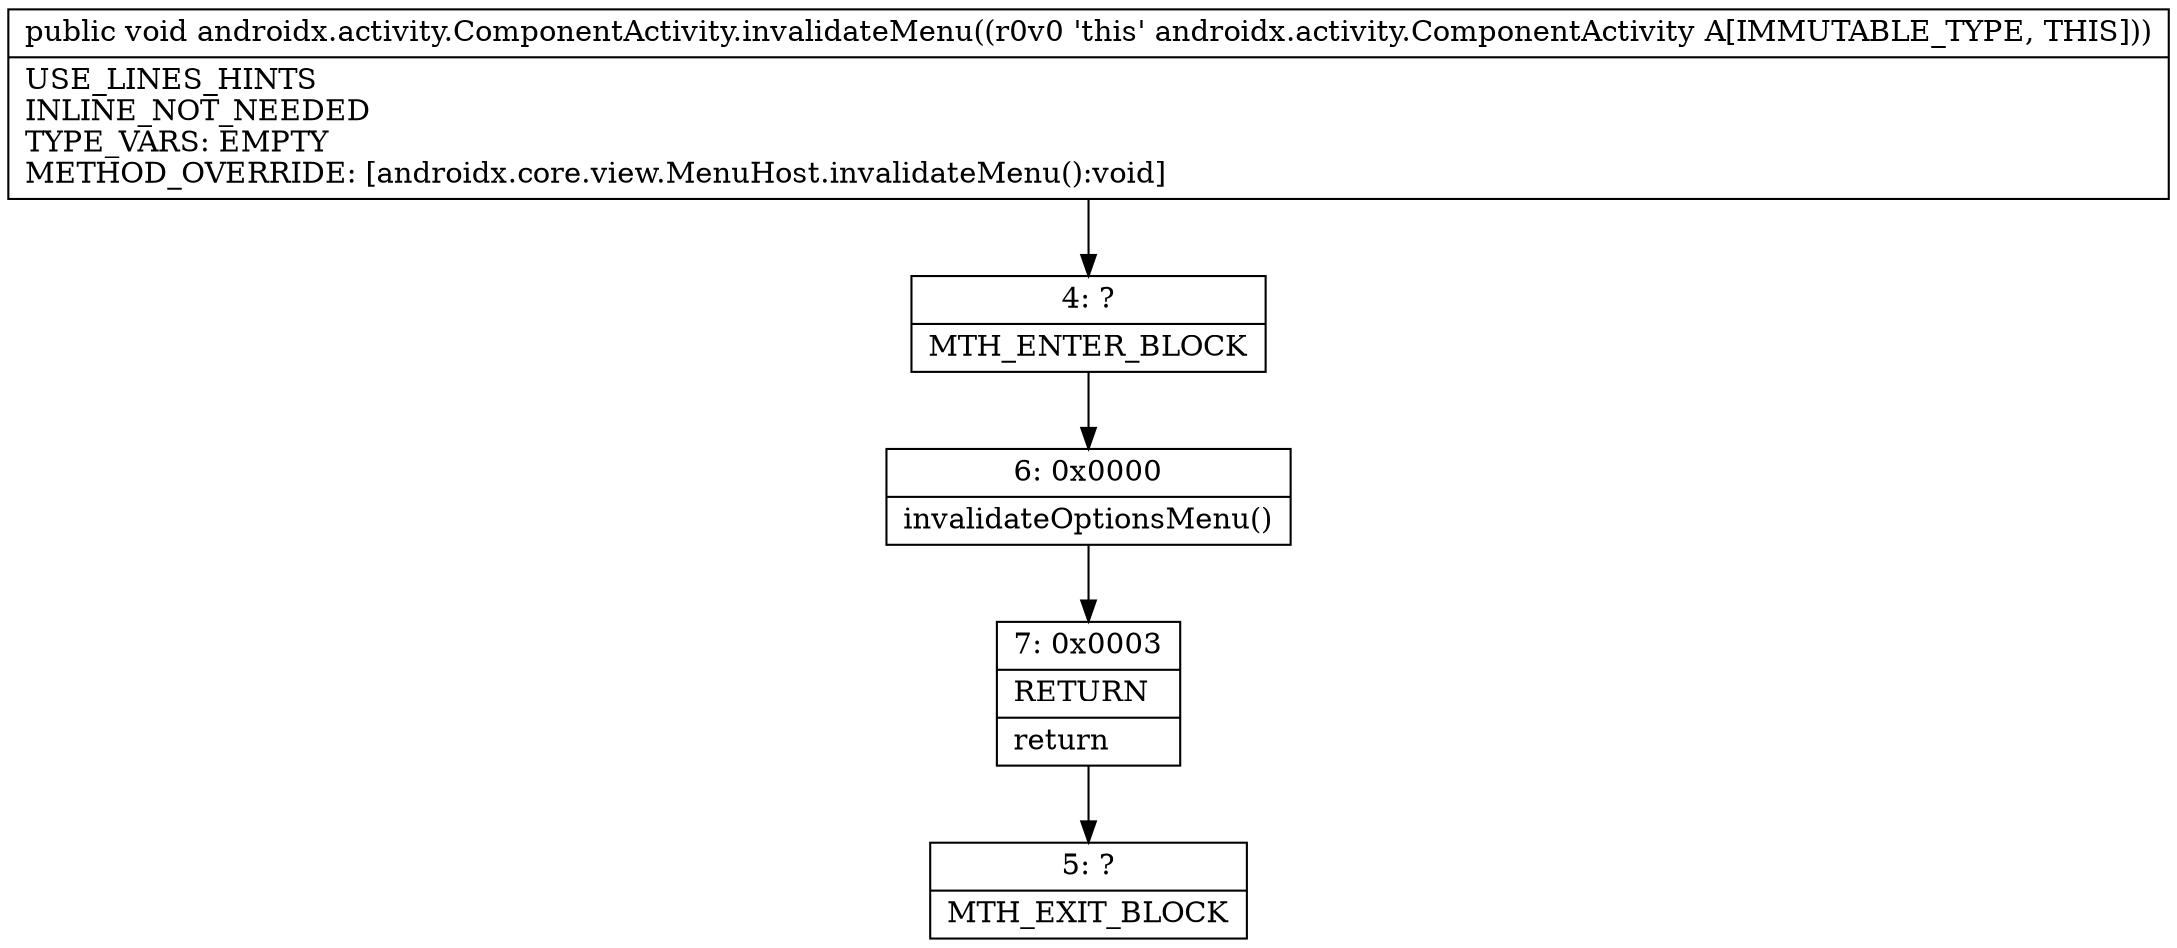 digraph "CFG forandroidx.activity.ComponentActivity.invalidateMenu()V" {
Node_4 [shape=record,label="{4\:\ ?|MTH_ENTER_BLOCK\l}"];
Node_6 [shape=record,label="{6\:\ 0x0000|invalidateOptionsMenu()\l}"];
Node_7 [shape=record,label="{7\:\ 0x0003|RETURN\l|return\l}"];
Node_5 [shape=record,label="{5\:\ ?|MTH_EXIT_BLOCK\l}"];
MethodNode[shape=record,label="{public void androidx.activity.ComponentActivity.invalidateMenu((r0v0 'this' androidx.activity.ComponentActivity A[IMMUTABLE_TYPE, THIS]))  | USE_LINES_HINTS\lINLINE_NOT_NEEDED\lTYPE_VARS: EMPTY\lMETHOD_OVERRIDE: [androidx.core.view.MenuHost.invalidateMenu():void]\l}"];
MethodNode -> Node_4;Node_4 -> Node_6;
Node_6 -> Node_7;
Node_7 -> Node_5;
}


